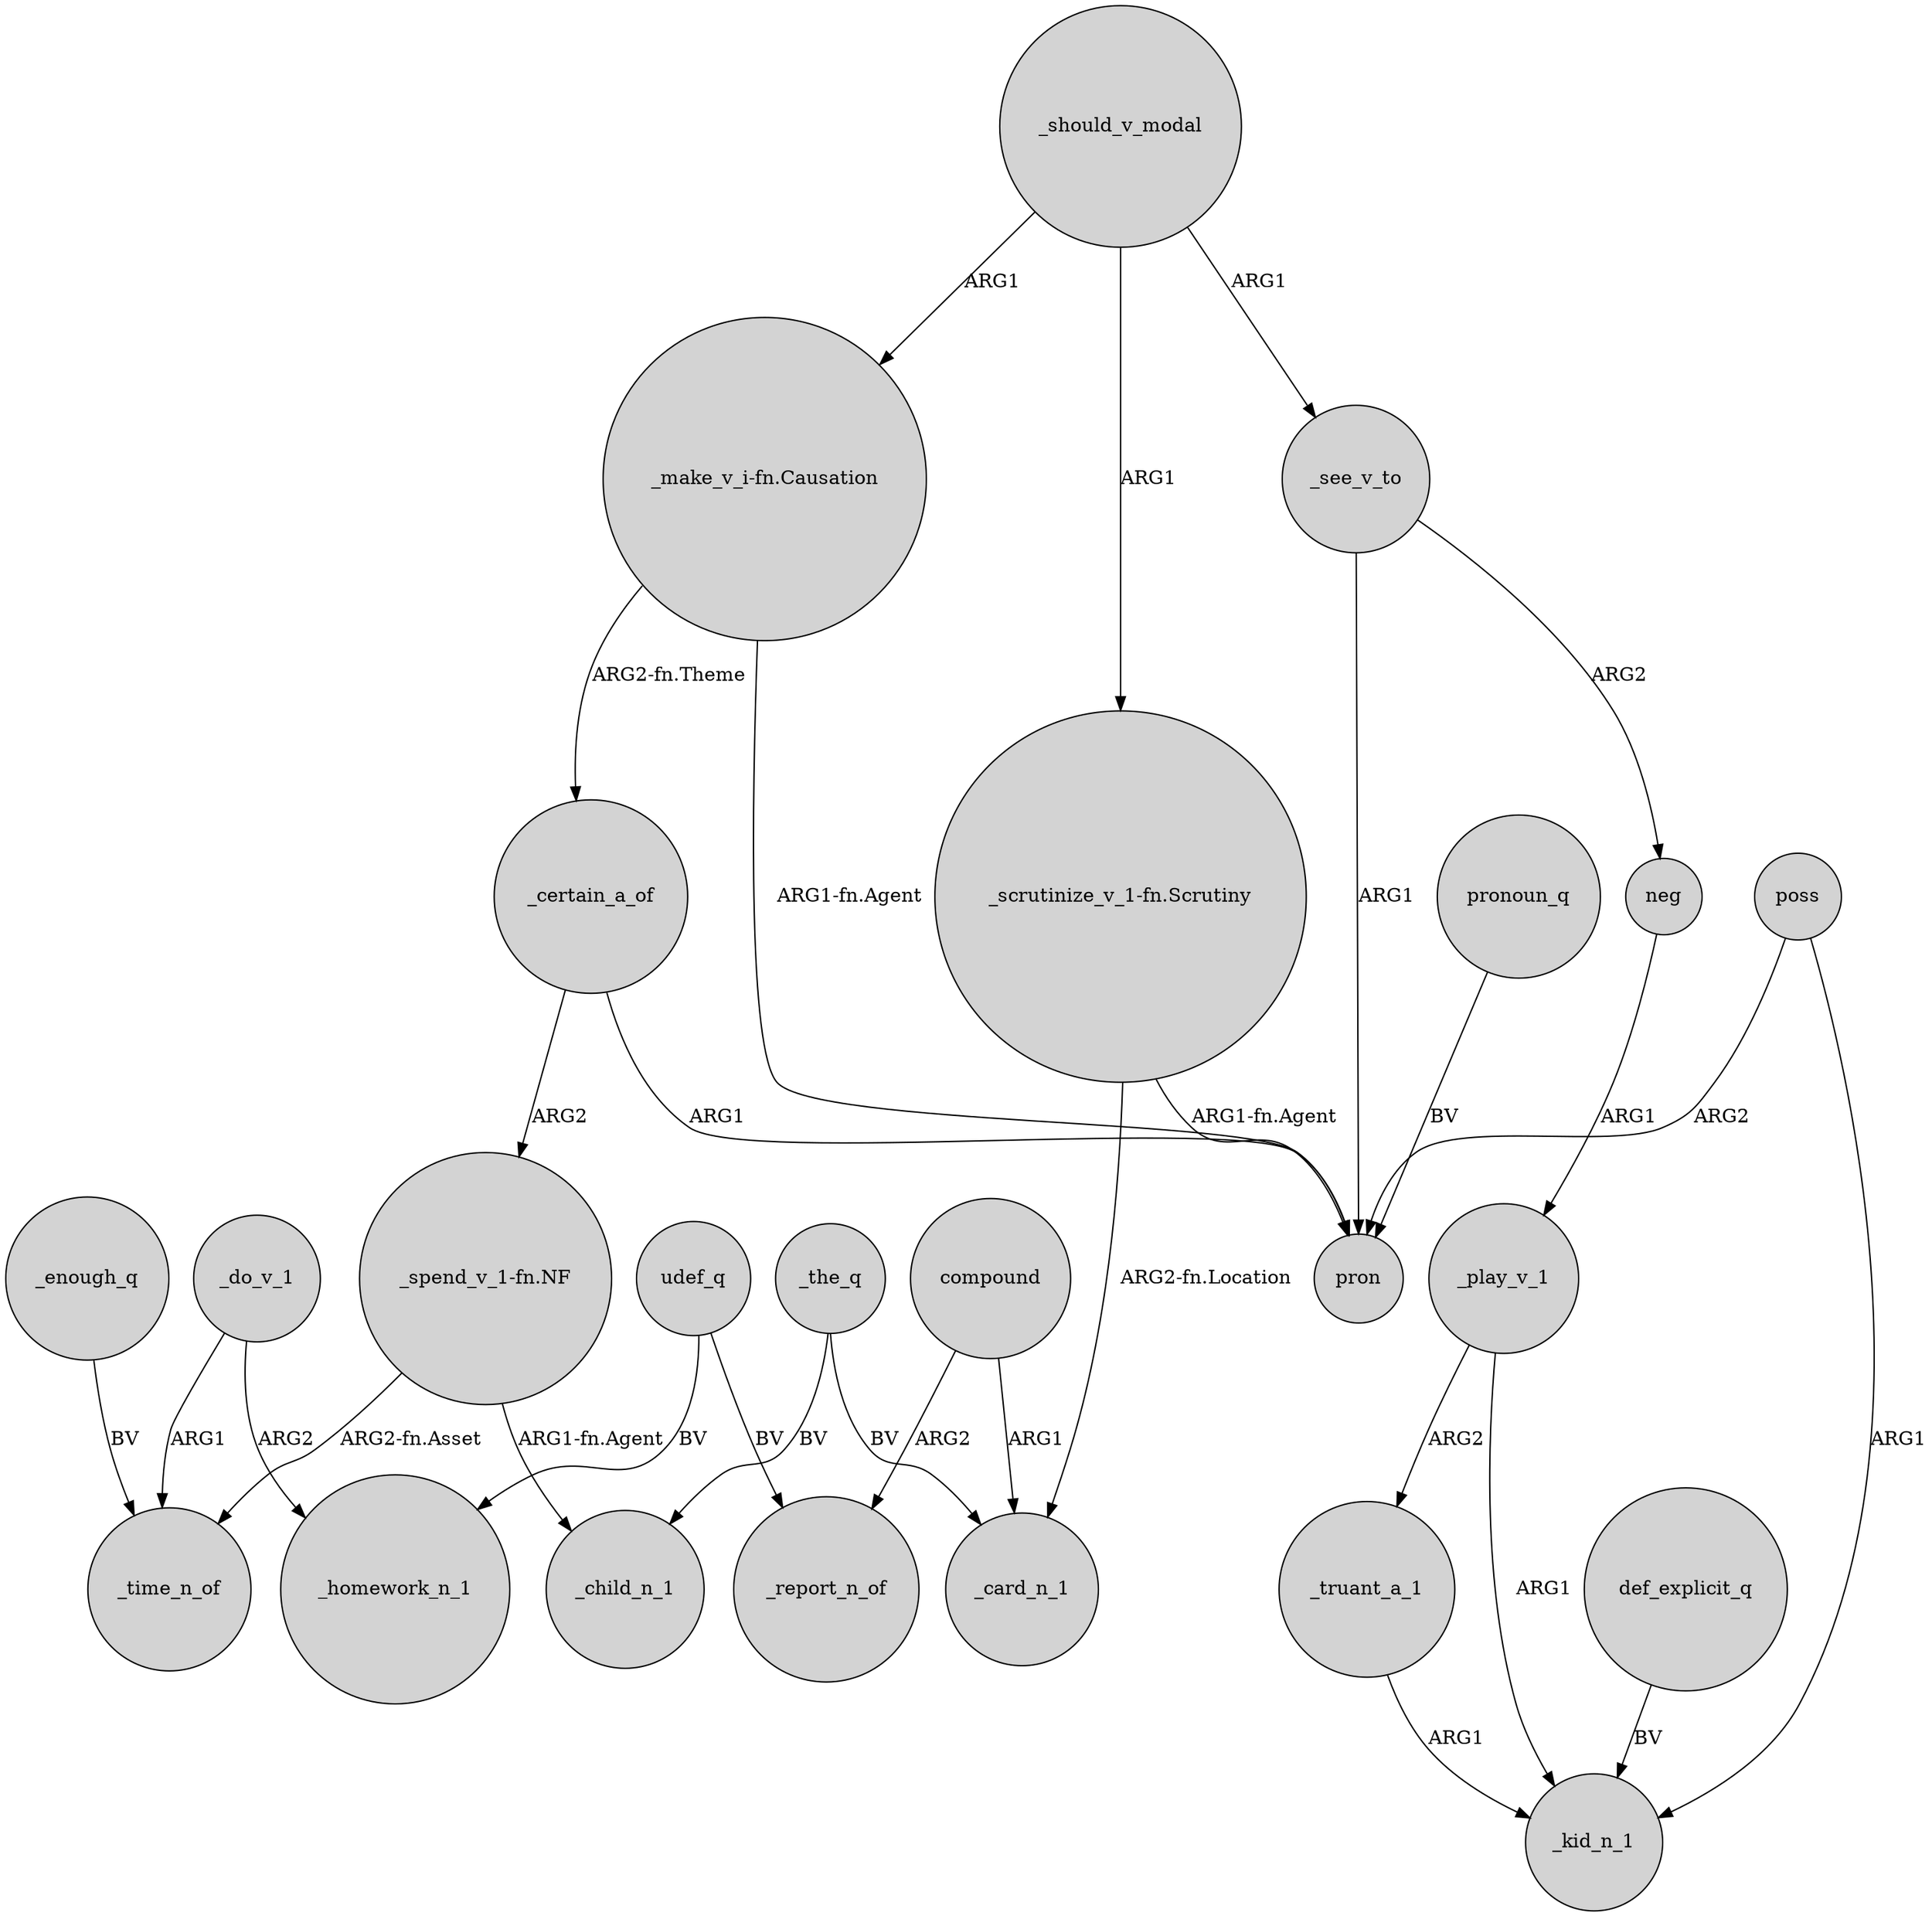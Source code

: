 digraph {
	node [shape=circle style=filled]
	_enough_q -> _time_n_of [label=BV]
	poss -> pron [label=ARG2]
	neg -> _play_v_1 [label=ARG1]
	_do_v_1 -> _time_n_of [label=ARG1]
	"_spend_v_1-fn.NF" -> _time_n_of [label="ARG2-fn.Asset"]
	"_scrutinize_v_1-fn.Scrutiny" -> pron [label="ARG1-fn.Agent"]
	"_make_v_i-fn.Causation" -> _certain_a_of [label="ARG2-fn.Theme"]
	_should_v_modal -> _see_v_to [label=ARG1]
	udef_q -> _report_n_of [label=BV]
	_play_v_1 -> _kid_n_1 [label=ARG1]
	_certain_a_of -> pron [label=ARG1]
	_the_q -> _card_n_1 [label=BV]
	_do_v_1 -> _homework_n_1 [label=ARG2]
	_the_q -> _child_n_1 [label=BV]
	"_spend_v_1-fn.NF" -> _child_n_1 [label="ARG1-fn.Agent"]
	pronoun_q -> pron [label=BV]
	compound -> _card_n_1 [label=ARG1]
	_should_v_modal -> "_make_v_i-fn.Causation" [label=ARG1]
	_see_v_to -> pron [label=ARG1]
	"_scrutinize_v_1-fn.Scrutiny" -> _card_n_1 [label="ARG2-fn.Location"]
	_should_v_modal -> "_scrutinize_v_1-fn.Scrutiny" [label=ARG1]
	poss -> _kid_n_1 [label=ARG1]
	"_make_v_i-fn.Causation" -> pron [label="ARG1-fn.Agent"]
	udef_q -> _homework_n_1 [label=BV]
	_play_v_1 -> _truant_a_1 [label=ARG2]
	compound -> _report_n_of [label=ARG2]
	def_explicit_q -> _kid_n_1 [label=BV]
	_truant_a_1 -> _kid_n_1 [label=ARG1]
	_certain_a_of -> "_spend_v_1-fn.NF" [label=ARG2]
	_see_v_to -> neg [label=ARG2]
}
